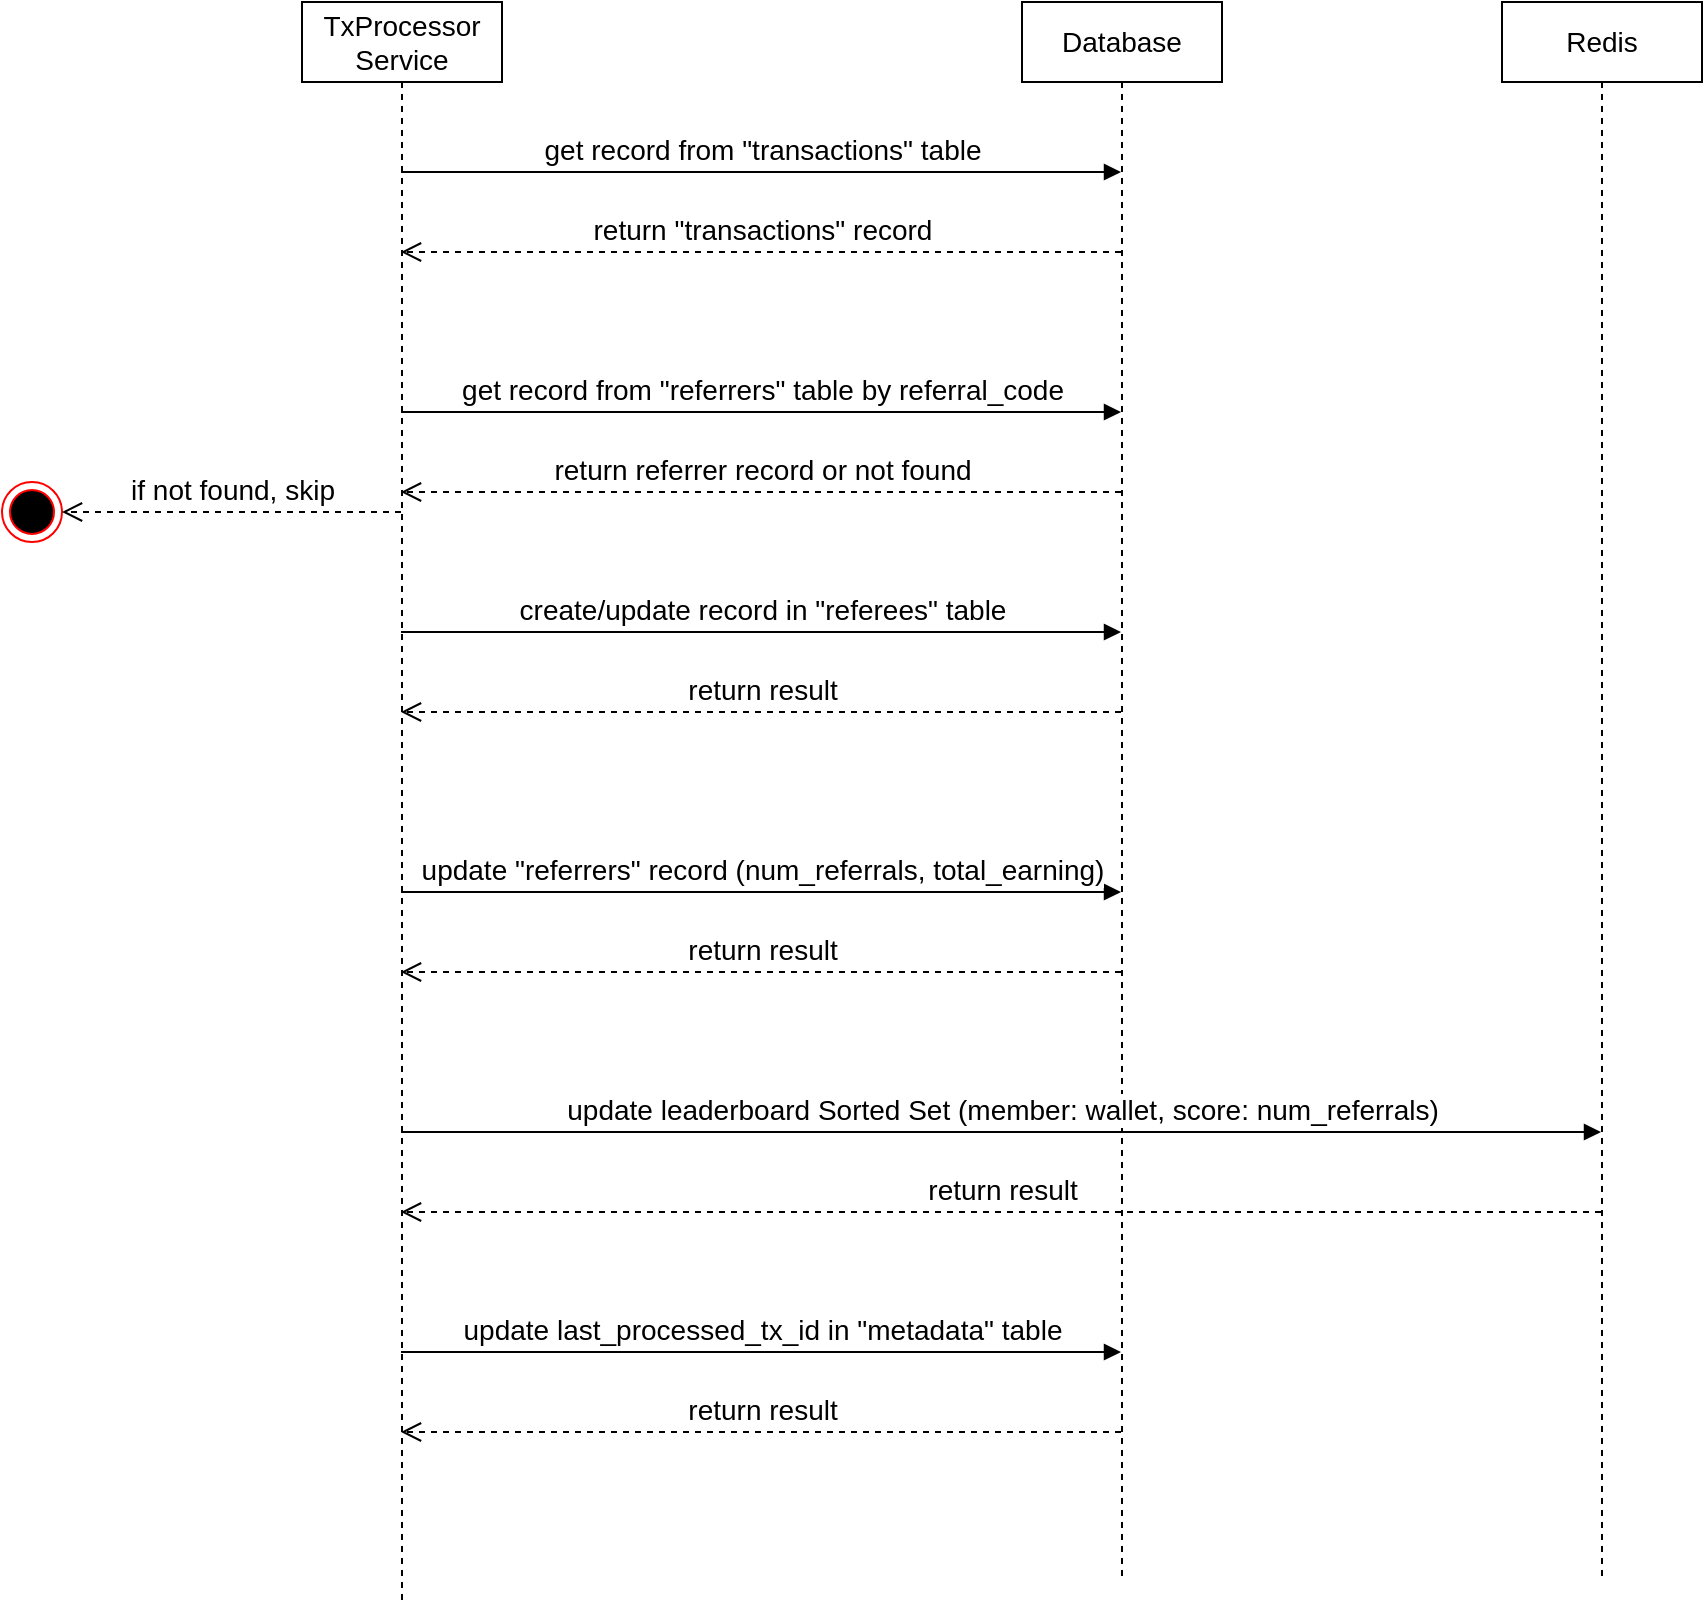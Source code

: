 <mxfile version="18.1.3" type="github"><diagram id="ZGwalyleYwvO8AtcDpwx" name="Page-1"><mxGraphModel dx="1298" dy="728" grid="1" gridSize="10" guides="1" tooltips="1" connect="1" arrows="1" fold="1" page="1" pageScale="1" pageWidth="850" pageHeight="1100" math="0" shadow="0"><root><mxCell id="0"/><mxCell id="1" parent="0"/><mxCell id="bLqd7wcAviLybuqdrjyT-2" value="TxProcessor Service" style="shape=umlLifeline;perimeter=lifelinePerimeter;whiteSpace=wrap;html=1;container=1;collapsible=0;recursiveResize=0;outlineConnect=0;fontSize=14;" parent="1" vertex="1"><mxGeometry x="250" y="40" width="100" height="800" as="geometry"/></mxCell><mxCell id="bLqd7wcAviLybuqdrjyT-3" value="Database" style="shape=umlLifeline;perimeter=lifelinePerimeter;whiteSpace=wrap;html=1;container=1;collapsible=0;recursiveResize=0;outlineConnect=0;fontSize=14;" parent="1" vertex="1"><mxGeometry x="610" y="40" width="100" height="790" as="geometry"/></mxCell><mxCell id="bLqd7wcAviLybuqdrjyT-4" value="Redis" style="shape=umlLifeline;perimeter=lifelinePerimeter;whiteSpace=wrap;html=1;container=1;collapsible=0;recursiveResize=0;outlineConnect=0;fontSize=14;" parent="1" vertex="1"><mxGeometry x="850" y="40" width="100" height="790" as="geometry"/></mxCell><mxCell id="nO6Zc1zocE9kOZCaSYr1-2" value="return referrer record or not found" style="html=1;verticalAlign=bottom;endArrow=open;dashed=1;endSize=8;rounded=0;fontSize=14;" parent="1" edge="1"><mxGeometry relative="1" as="geometry"><mxPoint x="659.5" y="285" as="sourcePoint"/><mxPoint x="299.5" y="285" as="targetPoint"/></mxGeometry></mxCell><mxCell id="nO6Zc1zocE9kOZCaSYr1-4" value="get record from &quot;referrers&quot; table by referral_code" style="html=1;verticalAlign=bottom;endArrow=block;rounded=0;fontSize=14;" parent="1" edge="1"><mxGeometry width="80" relative="1" as="geometry"><mxPoint x="299.5" y="245" as="sourcePoint"/><mxPoint x="659.5" y="245" as="targetPoint"/></mxGeometry></mxCell><mxCell id="nO6Zc1zocE9kOZCaSYr1-8" value="get record from &quot;transactions&quot; table" style="html=1;verticalAlign=bottom;endArrow=block;rounded=0;fontSize=14;" parent="1" edge="1"><mxGeometry width="80" relative="1" as="geometry"><mxPoint x="299.5" y="125" as="sourcePoint"/><mxPoint x="659.5" y="125" as="targetPoint"/></mxGeometry></mxCell><mxCell id="nO6Zc1zocE9kOZCaSYr1-9" value="return &quot;transactions&quot; record" style="html=1;verticalAlign=bottom;endArrow=open;dashed=1;endSize=8;rounded=0;fontSize=14;" parent="1" edge="1"><mxGeometry relative="1" as="geometry"><mxPoint x="659.5" y="165" as="sourcePoint"/><mxPoint x="299.5" y="165" as="targetPoint"/></mxGeometry></mxCell><mxCell id="nO6Zc1zocE9kOZCaSYr1-10" value="" style="ellipse;html=1;shape=endState;fillColor=#000000;strokeColor=#ff0000;fontSize=14;" parent="1" vertex="1"><mxGeometry x="100" y="280" width="30" height="30" as="geometry"/></mxCell><mxCell id="nO6Zc1zocE9kOZCaSYr1-11" value="if not found, skip" style="html=1;verticalAlign=bottom;endArrow=open;dashed=1;endSize=8;rounded=0;fontSize=14;entryX=1;entryY=0.5;entryDx=0;entryDy=0;" parent="1" source="bLqd7wcAviLybuqdrjyT-2" target="nO6Zc1zocE9kOZCaSYr1-10" edge="1"><mxGeometry relative="1" as="geometry"><mxPoint x="260" y="300" as="sourcePoint"/><mxPoint x="160" y="300" as="targetPoint"/></mxGeometry></mxCell><mxCell id="nO6Zc1zocE9kOZCaSYr1-12" value="return result" style="html=1;verticalAlign=bottom;endArrow=open;dashed=1;endSize=8;rounded=0;fontSize=14;" parent="1" edge="1"><mxGeometry relative="1" as="geometry"><mxPoint x="659.5" y="395" as="sourcePoint"/><mxPoint x="299.5" y="395" as="targetPoint"/></mxGeometry></mxCell><mxCell id="nO6Zc1zocE9kOZCaSYr1-13" value="create/update record in &quot;referees&quot; table" style="html=1;verticalAlign=bottom;endArrow=block;rounded=0;fontSize=14;" parent="1" edge="1"><mxGeometry width="80" relative="1" as="geometry"><mxPoint x="299.5" y="355" as="sourcePoint"/><mxPoint x="659.5" y="355" as="targetPoint"/></mxGeometry></mxCell><mxCell id="nO6Zc1zocE9kOZCaSYr1-14" value="return result" style="html=1;verticalAlign=bottom;endArrow=open;dashed=1;endSize=8;rounded=0;fontSize=14;" parent="1" edge="1"><mxGeometry relative="1" as="geometry"><mxPoint x="659.5" y="525" as="sourcePoint"/><mxPoint x="299.5" y="525" as="targetPoint"/></mxGeometry></mxCell><mxCell id="nO6Zc1zocE9kOZCaSYr1-15" value="update &quot;referrers&quot; record (num_referrals, total_earning)" style="html=1;verticalAlign=bottom;endArrow=block;rounded=0;fontSize=14;" parent="1" edge="1"><mxGeometry width="80" relative="1" as="geometry"><mxPoint x="299.5" y="485" as="sourcePoint"/><mxPoint x="659.5" y="485" as="targetPoint"/></mxGeometry></mxCell><mxCell id="nO6Zc1zocE9kOZCaSYr1-16" value="return result" style="html=1;verticalAlign=bottom;endArrow=open;dashed=1;endSize=8;rounded=0;fontSize=14;" parent="1" edge="1"><mxGeometry relative="1" as="geometry"><mxPoint x="899.5" y="645" as="sourcePoint"/><mxPoint x="299.5" y="645" as="targetPoint"/></mxGeometry></mxCell><mxCell id="nO6Zc1zocE9kOZCaSYr1-17" value="update leaderboard Sorted Set (member: wallet, score: num_referrals)" style="html=1;verticalAlign=bottom;endArrow=block;rounded=0;fontSize=14;" parent="1" edge="1"><mxGeometry width="80" relative="1" as="geometry"><mxPoint x="299.5" y="605" as="sourcePoint"/><mxPoint x="899.5" y="605" as="targetPoint"/></mxGeometry></mxCell><mxCell id="nO6Zc1zocE9kOZCaSYr1-18" value="update last_processed_tx_id in &quot;metadata&quot; table" style="html=1;verticalAlign=bottom;endArrow=block;rounded=0;fontSize=14;" parent="1" edge="1"><mxGeometry width="80" relative="1" as="geometry"><mxPoint x="299.5" y="715" as="sourcePoint"/><mxPoint x="659.5" y="715" as="targetPoint"/></mxGeometry></mxCell><mxCell id="nO6Zc1zocE9kOZCaSYr1-19" value="return result" style="html=1;verticalAlign=bottom;endArrow=open;dashed=1;endSize=8;rounded=0;fontSize=14;" parent="1" edge="1"><mxGeometry relative="1" as="geometry"><mxPoint x="659.5" y="755" as="sourcePoint"/><mxPoint x="299.5" y="755" as="targetPoint"/></mxGeometry></mxCell></root></mxGraphModel></diagram></mxfile>